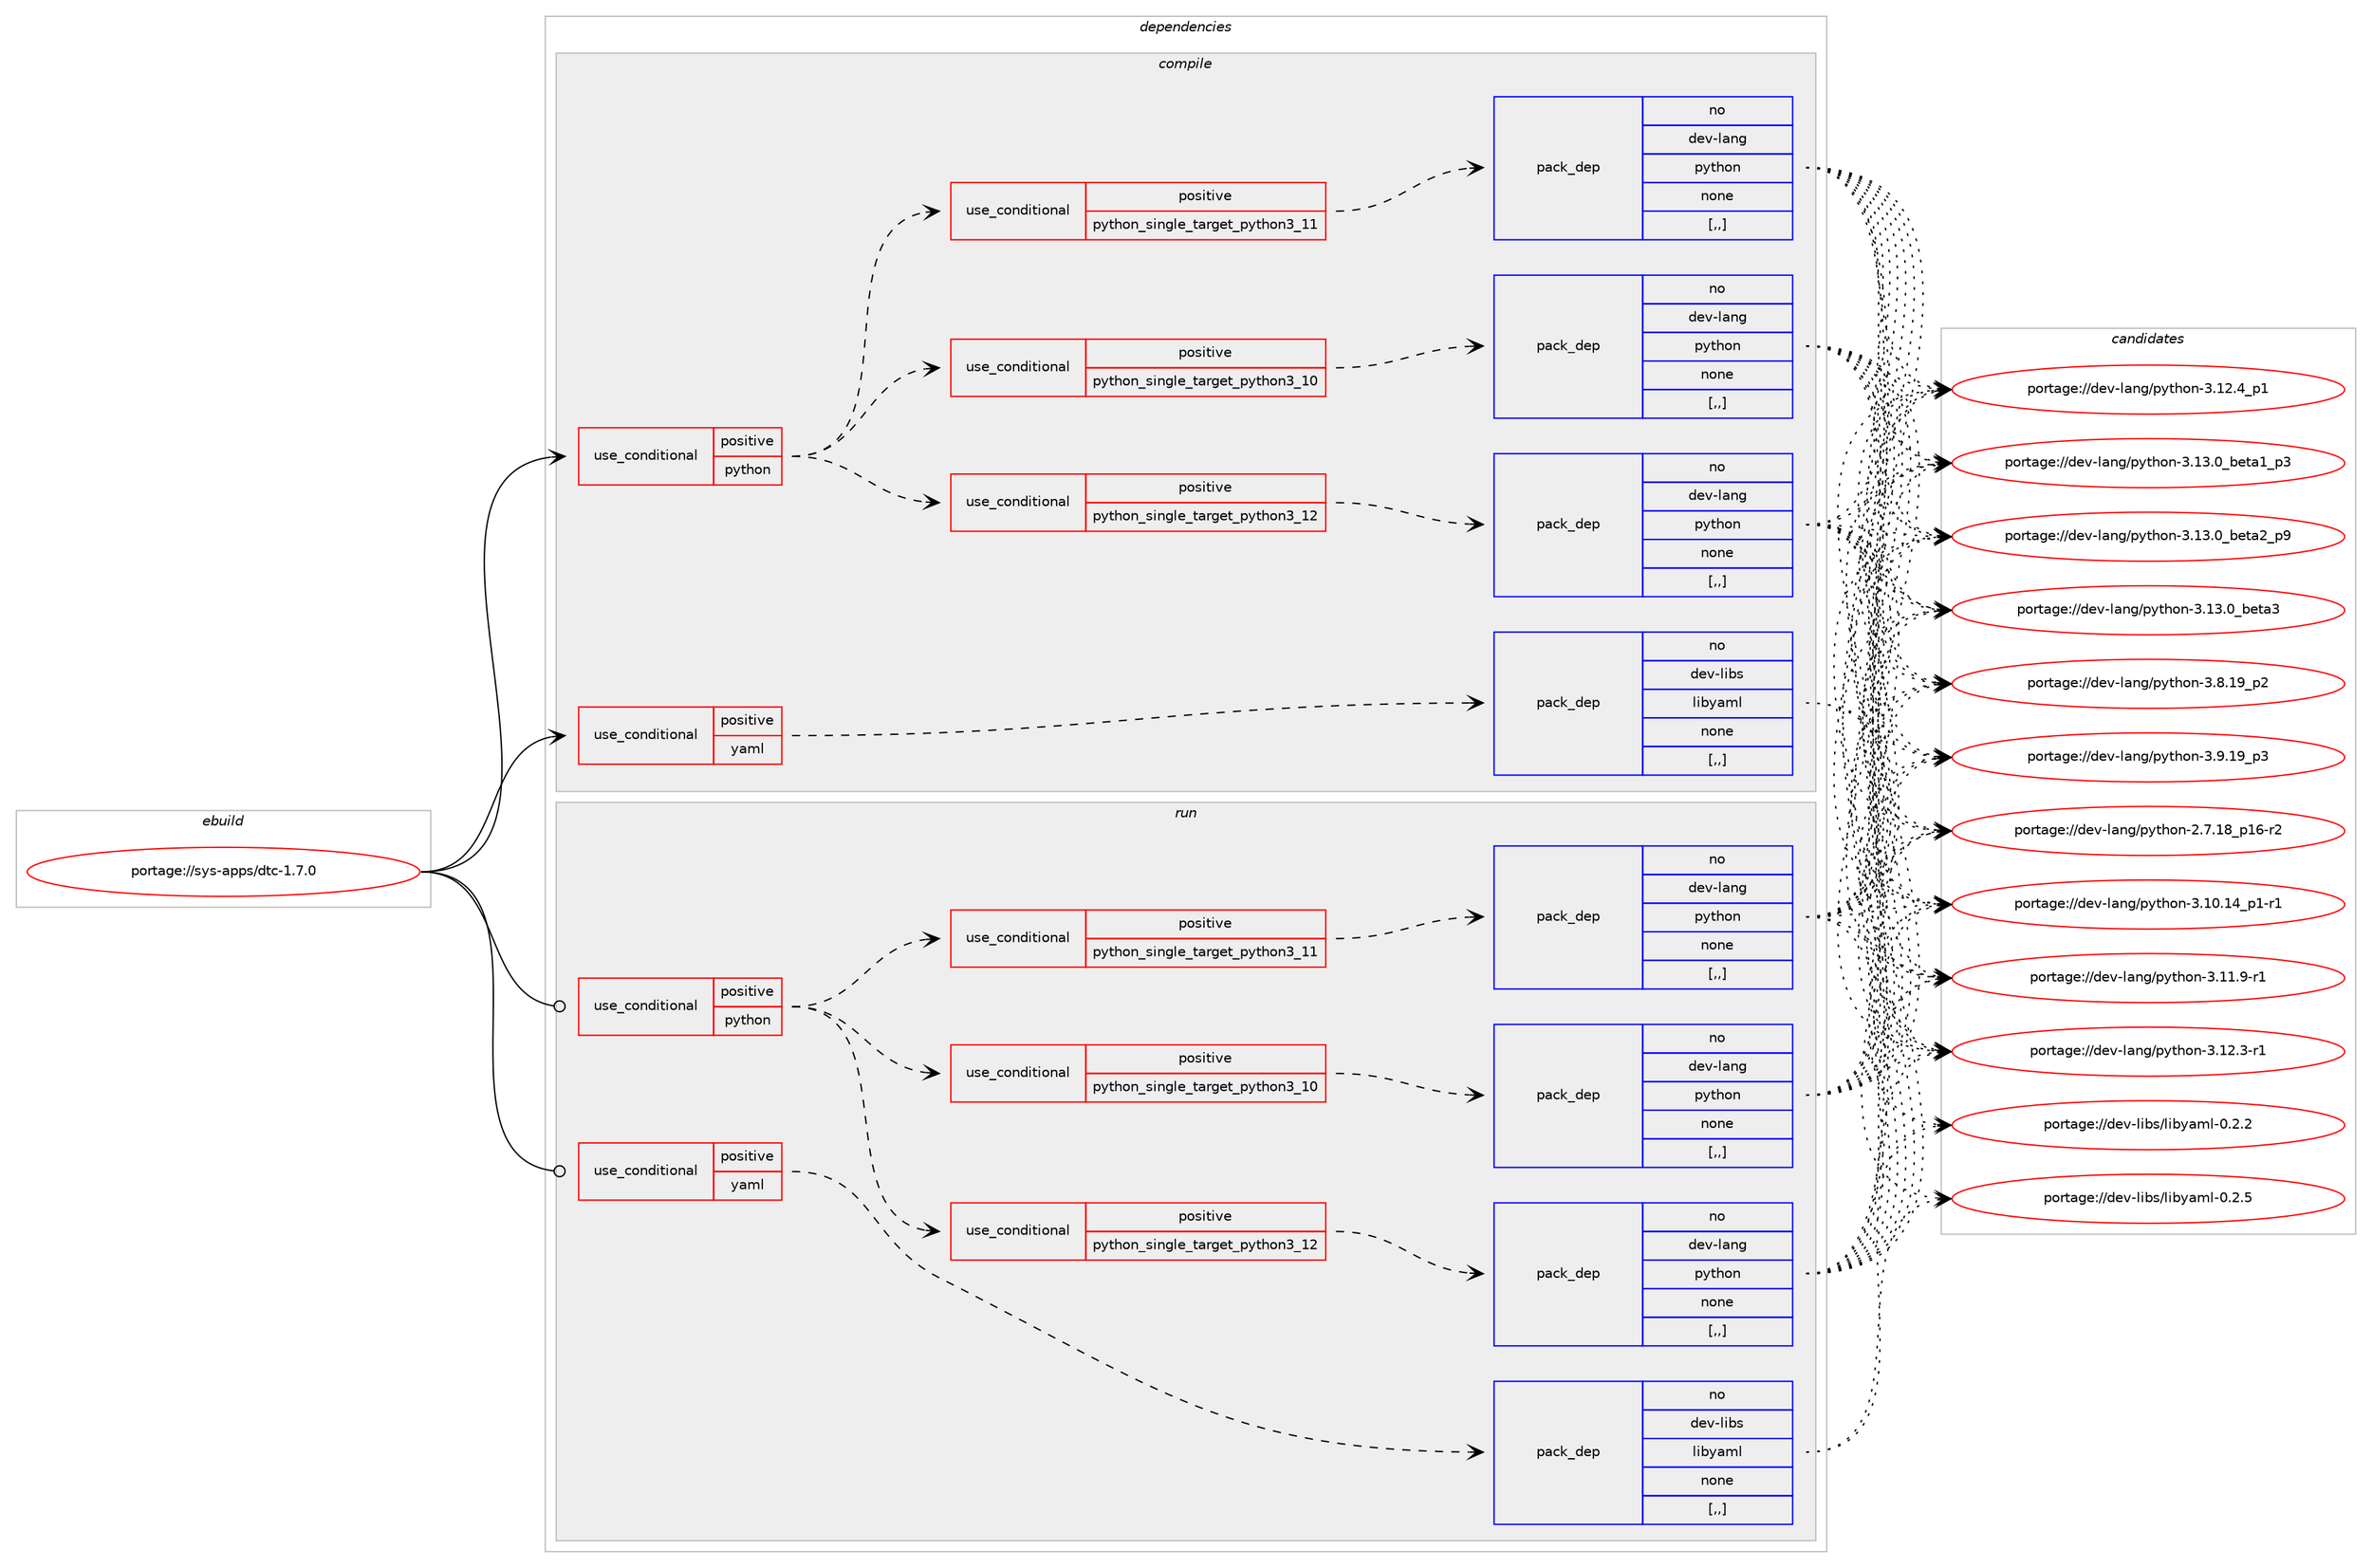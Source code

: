 digraph prolog {

# *************
# Graph options
# *************

newrank=true;
concentrate=true;
compound=true;
graph [rankdir=LR,fontname=Helvetica,fontsize=10,ranksep=1.5];#, ranksep=2.5, nodesep=0.2];
edge  [arrowhead=vee];
node  [fontname=Helvetica,fontsize=10];

# **********
# The ebuild
# **********

subgraph cluster_leftcol {
color=gray;
rank=same;
label=<<i>ebuild</i>>;
id [label="portage://sys-apps/dtc-1.7.0", color=red, width=4, href="../sys-apps/dtc-1.7.0.svg"];
}

# ****************
# The dependencies
# ****************

subgraph cluster_midcol {
color=gray;
label=<<i>dependencies</i>>;
subgraph cluster_compile {
fillcolor="#eeeeee";
style=filled;
label=<<i>compile</i>>;
subgraph cond107917 {
dependency409378 [label=<<TABLE BORDER="0" CELLBORDER="1" CELLSPACING="0" CELLPADDING="4"><TR><TD ROWSPAN="3" CELLPADDING="10">use_conditional</TD></TR><TR><TD>positive</TD></TR><TR><TD>python</TD></TR></TABLE>>, shape=none, color=red];
subgraph cond107918 {
dependency409379 [label=<<TABLE BORDER="0" CELLBORDER="1" CELLSPACING="0" CELLPADDING="4"><TR><TD ROWSPAN="3" CELLPADDING="10">use_conditional</TD></TR><TR><TD>positive</TD></TR><TR><TD>python_single_target_python3_10</TD></TR></TABLE>>, shape=none, color=red];
subgraph pack298612 {
dependency409380 [label=<<TABLE BORDER="0" CELLBORDER="1" CELLSPACING="0" CELLPADDING="4" WIDTH="220"><TR><TD ROWSPAN="6" CELLPADDING="30">pack_dep</TD></TR><TR><TD WIDTH="110">no</TD></TR><TR><TD>dev-lang</TD></TR><TR><TD>python</TD></TR><TR><TD>none</TD></TR><TR><TD>[,,]</TD></TR></TABLE>>, shape=none, color=blue];
}
dependency409379:e -> dependency409380:w [weight=20,style="dashed",arrowhead="vee"];
}
dependency409378:e -> dependency409379:w [weight=20,style="dashed",arrowhead="vee"];
subgraph cond107919 {
dependency409381 [label=<<TABLE BORDER="0" CELLBORDER="1" CELLSPACING="0" CELLPADDING="4"><TR><TD ROWSPAN="3" CELLPADDING="10">use_conditional</TD></TR><TR><TD>positive</TD></TR><TR><TD>python_single_target_python3_11</TD></TR></TABLE>>, shape=none, color=red];
subgraph pack298613 {
dependency409382 [label=<<TABLE BORDER="0" CELLBORDER="1" CELLSPACING="0" CELLPADDING="4" WIDTH="220"><TR><TD ROWSPAN="6" CELLPADDING="30">pack_dep</TD></TR><TR><TD WIDTH="110">no</TD></TR><TR><TD>dev-lang</TD></TR><TR><TD>python</TD></TR><TR><TD>none</TD></TR><TR><TD>[,,]</TD></TR></TABLE>>, shape=none, color=blue];
}
dependency409381:e -> dependency409382:w [weight=20,style="dashed",arrowhead="vee"];
}
dependency409378:e -> dependency409381:w [weight=20,style="dashed",arrowhead="vee"];
subgraph cond107920 {
dependency409383 [label=<<TABLE BORDER="0" CELLBORDER="1" CELLSPACING="0" CELLPADDING="4"><TR><TD ROWSPAN="3" CELLPADDING="10">use_conditional</TD></TR><TR><TD>positive</TD></TR><TR><TD>python_single_target_python3_12</TD></TR></TABLE>>, shape=none, color=red];
subgraph pack298614 {
dependency409384 [label=<<TABLE BORDER="0" CELLBORDER="1" CELLSPACING="0" CELLPADDING="4" WIDTH="220"><TR><TD ROWSPAN="6" CELLPADDING="30">pack_dep</TD></TR><TR><TD WIDTH="110">no</TD></TR><TR><TD>dev-lang</TD></TR><TR><TD>python</TD></TR><TR><TD>none</TD></TR><TR><TD>[,,]</TD></TR></TABLE>>, shape=none, color=blue];
}
dependency409383:e -> dependency409384:w [weight=20,style="dashed",arrowhead="vee"];
}
dependency409378:e -> dependency409383:w [weight=20,style="dashed",arrowhead="vee"];
}
id:e -> dependency409378:w [weight=20,style="solid",arrowhead="vee"];
subgraph cond107921 {
dependency409385 [label=<<TABLE BORDER="0" CELLBORDER="1" CELLSPACING="0" CELLPADDING="4"><TR><TD ROWSPAN="3" CELLPADDING="10">use_conditional</TD></TR><TR><TD>positive</TD></TR><TR><TD>yaml</TD></TR></TABLE>>, shape=none, color=red];
subgraph pack298615 {
dependency409386 [label=<<TABLE BORDER="0" CELLBORDER="1" CELLSPACING="0" CELLPADDING="4" WIDTH="220"><TR><TD ROWSPAN="6" CELLPADDING="30">pack_dep</TD></TR><TR><TD WIDTH="110">no</TD></TR><TR><TD>dev-libs</TD></TR><TR><TD>libyaml</TD></TR><TR><TD>none</TD></TR><TR><TD>[,,]</TD></TR></TABLE>>, shape=none, color=blue];
}
dependency409385:e -> dependency409386:w [weight=20,style="dashed",arrowhead="vee"];
}
id:e -> dependency409385:w [weight=20,style="solid",arrowhead="vee"];
}
subgraph cluster_compileandrun {
fillcolor="#eeeeee";
style=filled;
label=<<i>compile and run</i>>;
}
subgraph cluster_run {
fillcolor="#eeeeee";
style=filled;
label=<<i>run</i>>;
subgraph cond107922 {
dependency409387 [label=<<TABLE BORDER="0" CELLBORDER="1" CELLSPACING="0" CELLPADDING="4"><TR><TD ROWSPAN="3" CELLPADDING="10">use_conditional</TD></TR><TR><TD>positive</TD></TR><TR><TD>python</TD></TR></TABLE>>, shape=none, color=red];
subgraph cond107923 {
dependency409388 [label=<<TABLE BORDER="0" CELLBORDER="1" CELLSPACING="0" CELLPADDING="4"><TR><TD ROWSPAN="3" CELLPADDING="10">use_conditional</TD></TR><TR><TD>positive</TD></TR><TR><TD>python_single_target_python3_10</TD></TR></TABLE>>, shape=none, color=red];
subgraph pack298616 {
dependency409389 [label=<<TABLE BORDER="0" CELLBORDER="1" CELLSPACING="0" CELLPADDING="4" WIDTH="220"><TR><TD ROWSPAN="6" CELLPADDING="30">pack_dep</TD></TR><TR><TD WIDTH="110">no</TD></TR><TR><TD>dev-lang</TD></TR><TR><TD>python</TD></TR><TR><TD>none</TD></TR><TR><TD>[,,]</TD></TR></TABLE>>, shape=none, color=blue];
}
dependency409388:e -> dependency409389:w [weight=20,style="dashed",arrowhead="vee"];
}
dependency409387:e -> dependency409388:w [weight=20,style="dashed",arrowhead="vee"];
subgraph cond107924 {
dependency409390 [label=<<TABLE BORDER="0" CELLBORDER="1" CELLSPACING="0" CELLPADDING="4"><TR><TD ROWSPAN="3" CELLPADDING="10">use_conditional</TD></TR><TR><TD>positive</TD></TR><TR><TD>python_single_target_python3_11</TD></TR></TABLE>>, shape=none, color=red];
subgraph pack298617 {
dependency409391 [label=<<TABLE BORDER="0" CELLBORDER="1" CELLSPACING="0" CELLPADDING="4" WIDTH="220"><TR><TD ROWSPAN="6" CELLPADDING="30">pack_dep</TD></TR><TR><TD WIDTH="110">no</TD></TR><TR><TD>dev-lang</TD></TR><TR><TD>python</TD></TR><TR><TD>none</TD></TR><TR><TD>[,,]</TD></TR></TABLE>>, shape=none, color=blue];
}
dependency409390:e -> dependency409391:w [weight=20,style="dashed",arrowhead="vee"];
}
dependency409387:e -> dependency409390:w [weight=20,style="dashed",arrowhead="vee"];
subgraph cond107925 {
dependency409392 [label=<<TABLE BORDER="0" CELLBORDER="1" CELLSPACING="0" CELLPADDING="4"><TR><TD ROWSPAN="3" CELLPADDING="10">use_conditional</TD></TR><TR><TD>positive</TD></TR><TR><TD>python_single_target_python3_12</TD></TR></TABLE>>, shape=none, color=red];
subgraph pack298618 {
dependency409393 [label=<<TABLE BORDER="0" CELLBORDER="1" CELLSPACING="0" CELLPADDING="4" WIDTH="220"><TR><TD ROWSPAN="6" CELLPADDING="30">pack_dep</TD></TR><TR><TD WIDTH="110">no</TD></TR><TR><TD>dev-lang</TD></TR><TR><TD>python</TD></TR><TR><TD>none</TD></TR><TR><TD>[,,]</TD></TR></TABLE>>, shape=none, color=blue];
}
dependency409392:e -> dependency409393:w [weight=20,style="dashed",arrowhead="vee"];
}
dependency409387:e -> dependency409392:w [weight=20,style="dashed",arrowhead="vee"];
}
id:e -> dependency409387:w [weight=20,style="solid",arrowhead="odot"];
subgraph cond107926 {
dependency409394 [label=<<TABLE BORDER="0" CELLBORDER="1" CELLSPACING="0" CELLPADDING="4"><TR><TD ROWSPAN="3" CELLPADDING="10">use_conditional</TD></TR><TR><TD>positive</TD></TR><TR><TD>yaml</TD></TR></TABLE>>, shape=none, color=red];
subgraph pack298619 {
dependency409395 [label=<<TABLE BORDER="0" CELLBORDER="1" CELLSPACING="0" CELLPADDING="4" WIDTH="220"><TR><TD ROWSPAN="6" CELLPADDING="30">pack_dep</TD></TR><TR><TD WIDTH="110">no</TD></TR><TR><TD>dev-libs</TD></TR><TR><TD>libyaml</TD></TR><TR><TD>none</TD></TR><TR><TD>[,,]</TD></TR></TABLE>>, shape=none, color=blue];
}
dependency409394:e -> dependency409395:w [weight=20,style="dashed",arrowhead="vee"];
}
id:e -> dependency409394:w [weight=20,style="solid",arrowhead="odot"];
}
}

# **************
# The candidates
# **************

subgraph cluster_choices {
rank=same;
color=gray;
label=<<i>candidates</i>>;

subgraph choice298612 {
color=black;
nodesep=1;
choice100101118451089711010347112121116104111110455046554649569511249544511450 [label="portage://dev-lang/python-2.7.18_p16-r2", color=red, width=4,href="../dev-lang/python-2.7.18_p16-r2.svg"];
choice100101118451089711010347112121116104111110455146494846495295112494511449 [label="portage://dev-lang/python-3.10.14_p1-r1", color=red, width=4,href="../dev-lang/python-3.10.14_p1-r1.svg"];
choice100101118451089711010347112121116104111110455146494946574511449 [label="portage://dev-lang/python-3.11.9-r1", color=red, width=4,href="../dev-lang/python-3.11.9-r1.svg"];
choice100101118451089711010347112121116104111110455146495046514511449 [label="portage://dev-lang/python-3.12.3-r1", color=red, width=4,href="../dev-lang/python-3.12.3-r1.svg"];
choice100101118451089711010347112121116104111110455146495046529511249 [label="portage://dev-lang/python-3.12.4_p1", color=red, width=4,href="../dev-lang/python-3.12.4_p1.svg"];
choice10010111845108971101034711212111610411111045514649514648959810111697499511251 [label="portage://dev-lang/python-3.13.0_beta1_p3", color=red, width=4,href="../dev-lang/python-3.13.0_beta1_p3.svg"];
choice10010111845108971101034711212111610411111045514649514648959810111697509511257 [label="portage://dev-lang/python-3.13.0_beta2_p9", color=red, width=4,href="../dev-lang/python-3.13.0_beta2_p9.svg"];
choice1001011184510897110103471121211161041111104551464951464895981011169751 [label="portage://dev-lang/python-3.13.0_beta3", color=red, width=4,href="../dev-lang/python-3.13.0_beta3.svg"];
choice100101118451089711010347112121116104111110455146564649579511250 [label="portage://dev-lang/python-3.8.19_p2", color=red, width=4,href="../dev-lang/python-3.8.19_p2.svg"];
choice100101118451089711010347112121116104111110455146574649579511251 [label="portage://dev-lang/python-3.9.19_p3", color=red, width=4,href="../dev-lang/python-3.9.19_p3.svg"];
dependency409380:e -> choice100101118451089711010347112121116104111110455046554649569511249544511450:w [style=dotted,weight="100"];
dependency409380:e -> choice100101118451089711010347112121116104111110455146494846495295112494511449:w [style=dotted,weight="100"];
dependency409380:e -> choice100101118451089711010347112121116104111110455146494946574511449:w [style=dotted,weight="100"];
dependency409380:e -> choice100101118451089711010347112121116104111110455146495046514511449:w [style=dotted,weight="100"];
dependency409380:e -> choice100101118451089711010347112121116104111110455146495046529511249:w [style=dotted,weight="100"];
dependency409380:e -> choice10010111845108971101034711212111610411111045514649514648959810111697499511251:w [style=dotted,weight="100"];
dependency409380:e -> choice10010111845108971101034711212111610411111045514649514648959810111697509511257:w [style=dotted,weight="100"];
dependency409380:e -> choice1001011184510897110103471121211161041111104551464951464895981011169751:w [style=dotted,weight="100"];
dependency409380:e -> choice100101118451089711010347112121116104111110455146564649579511250:w [style=dotted,weight="100"];
dependency409380:e -> choice100101118451089711010347112121116104111110455146574649579511251:w [style=dotted,weight="100"];
}
subgraph choice298613 {
color=black;
nodesep=1;
choice100101118451089711010347112121116104111110455046554649569511249544511450 [label="portage://dev-lang/python-2.7.18_p16-r2", color=red, width=4,href="../dev-lang/python-2.7.18_p16-r2.svg"];
choice100101118451089711010347112121116104111110455146494846495295112494511449 [label="portage://dev-lang/python-3.10.14_p1-r1", color=red, width=4,href="../dev-lang/python-3.10.14_p1-r1.svg"];
choice100101118451089711010347112121116104111110455146494946574511449 [label="portage://dev-lang/python-3.11.9-r1", color=red, width=4,href="../dev-lang/python-3.11.9-r1.svg"];
choice100101118451089711010347112121116104111110455146495046514511449 [label="portage://dev-lang/python-3.12.3-r1", color=red, width=4,href="../dev-lang/python-3.12.3-r1.svg"];
choice100101118451089711010347112121116104111110455146495046529511249 [label="portage://dev-lang/python-3.12.4_p1", color=red, width=4,href="../dev-lang/python-3.12.4_p1.svg"];
choice10010111845108971101034711212111610411111045514649514648959810111697499511251 [label="portage://dev-lang/python-3.13.0_beta1_p3", color=red, width=4,href="../dev-lang/python-3.13.0_beta1_p3.svg"];
choice10010111845108971101034711212111610411111045514649514648959810111697509511257 [label="portage://dev-lang/python-3.13.0_beta2_p9", color=red, width=4,href="../dev-lang/python-3.13.0_beta2_p9.svg"];
choice1001011184510897110103471121211161041111104551464951464895981011169751 [label="portage://dev-lang/python-3.13.0_beta3", color=red, width=4,href="../dev-lang/python-3.13.0_beta3.svg"];
choice100101118451089711010347112121116104111110455146564649579511250 [label="portage://dev-lang/python-3.8.19_p2", color=red, width=4,href="../dev-lang/python-3.8.19_p2.svg"];
choice100101118451089711010347112121116104111110455146574649579511251 [label="portage://dev-lang/python-3.9.19_p3", color=red, width=4,href="../dev-lang/python-3.9.19_p3.svg"];
dependency409382:e -> choice100101118451089711010347112121116104111110455046554649569511249544511450:w [style=dotted,weight="100"];
dependency409382:e -> choice100101118451089711010347112121116104111110455146494846495295112494511449:w [style=dotted,weight="100"];
dependency409382:e -> choice100101118451089711010347112121116104111110455146494946574511449:w [style=dotted,weight="100"];
dependency409382:e -> choice100101118451089711010347112121116104111110455146495046514511449:w [style=dotted,weight="100"];
dependency409382:e -> choice100101118451089711010347112121116104111110455146495046529511249:w [style=dotted,weight="100"];
dependency409382:e -> choice10010111845108971101034711212111610411111045514649514648959810111697499511251:w [style=dotted,weight="100"];
dependency409382:e -> choice10010111845108971101034711212111610411111045514649514648959810111697509511257:w [style=dotted,weight="100"];
dependency409382:e -> choice1001011184510897110103471121211161041111104551464951464895981011169751:w [style=dotted,weight="100"];
dependency409382:e -> choice100101118451089711010347112121116104111110455146564649579511250:w [style=dotted,weight="100"];
dependency409382:e -> choice100101118451089711010347112121116104111110455146574649579511251:w [style=dotted,weight="100"];
}
subgraph choice298614 {
color=black;
nodesep=1;
choice100101118451089711010347112121116104111110455046554649569511249544511450 [label="portage://dev-lang/python-2.7.18_p16-r2", color=red, width=4,href="../dev-lang/python-2.7.18_p16-r2.svg"];
choice100101118451089711010347112121116104111110455146494846495295112494511449 [label="portage://dev-lang/python-3.10.14_p1-r1", color=red, width=4,href="../dev-lang/python-3.10.14_p1-r1.svg"];
choice100101118451089711010347112121116104111110455146494946574511449 [label="portage://dev-lang/python-3.11.9-r1", color=red, width=4,href="../dev-lang/python-3.11.9-r1.svg"];
choice100101118451089711010347112121116104111110455146495046514511449 [label="portage://dev-lang/python-3.12.3-r1", color=red, width=4,href="../dev-lang/python-3.12.3-r1.svg"];
choice100101118451089711010347112121116104111110455146495046529511249 [label="portage://dev-lang/python-3.12.4_p1", color=red, width=4,href="../dev-lang/python-3.12.4_p1.svg"];
choice10010111845108971101034711212111610411111045514649514648959810111697499511251 [label="portage://dev-lang/python-3.13.0_beta1_p3", color=red, width=4,href="../dev-lang/python-3.13.0_beta1_p3.svg"];
choice10010111845108971101034711212111610411111045514649514648959810111697509511257 [label="portage://dev-lang/python-3.13.0_beta2_p9", color=red, width=4,href="../dev-lang/python-3.13.0_beta2_p9.svg"];
choice1001011184510897110103471121211161041111104551464951464895981011169751 [label="portage://dev-lang/python-3.13.0_beta3", color=red, width=4,href="../dev-lang/python-3.13.0_beta3.svg"];
choice100101118451089711010347112121116104111110455146564649579511250 [label="portage://dev-lang/python-3.8.19_p2", color=red, width=4,href="../dev-lang/python-3.8.19_p2.svg"];
choice100101118451089711010347112121116104111110455146574649579511251 [label="portage://dev-lang/python-3.9.19_p3", color=red, width=4,href="../dev-lang/python-3.9.19_p3.svg"];
dependency409384:e -> choice100101118451089711010347112121116104111110455046554649569511249544511450:w [style=dotted,weight="100"];
dependency409384:e -> choice100101118451089711010347112121116104111110455146494846495295112494511449:w [style=dotted,weight="100"];
dependency409384:e -> choice100101118451089711010347112121116104111110455146494946574511449:w [style=dotted,weight="100"];
dependency409384:e -> choice100101118451089711010347112121116104111110455146495046514511449:w [style=dotted,weight="100"];
dependency409384:e -> choice100101118451089711010347112121116104111110455146495046529511249:w [style=dotted,weight="100"];
dependency409384:e -> choice10010111845108971101034711212111610411111045514649514648959810111697499511251:w [style=dotted,weight="100"];
dependency409384:e -> choice10010111845108971101034711212111610411111045514649514648959810111697509511257:w [style=dotted,weight="100"];
dependency409384:e -> choice1001011184510897110103471121211161041111104551464951464895981011169751:w [style=dotted,weight="100"];
dependency409384:e -> choice100101118451089711010347112121116104111110455146564649579511250:w [style=dotted,weight="100"];
dependency409384:e -> choice100101118451089711010347112121116104111110455146574649579511251:w [style=dotted,weight="100"];
}
subgraph choice298615 {
color=black;
nodesep=1;
choice1001011184510810598115471081059812197109108454846504650 [label="portage://dev-libs/libyaml-0.2.2", color=red, width=4,href="../dev-libs/libyaml-0.2.2.svg"];
choice1001011184510810598115471081059812197109108454846504653 [label="portage://dev-libs/libyaml-0.2.5", color=red, width=4,href="../dev-libs/libyaml-0.2.5.svg"];
dependency409386:e -> choice1001011184510810598115471081059812197109108454846504650:w [style=dotted,weight="100"];
dependency409386:e -> choice1001011184510810598115471081059812197109108454846504653:w [style=dotted,weight="100"];
}
subgraph choice298616 {
color=black;
nodesep=1;
choice100101118451089711010347112121116104111110455046554649569511249544511450 [label="portage://dev-lang/python-2.7.18_p16-r2", color=red, width=4,href="../dev-lang/python-2.7.18_p16-r2.svg"];
choice100101118451089711010347112121116104111110455146494846495295112494511449 [label="portage://dev-lang/python-3.10.14_p1-r1", color=red, width=4,href="../dev-lang/python-3.10.14_p1-r1.svg"];
choice100101118451089711010347112121116104111110455146494946574511449 [label="portage://dev-lang/python-3.11.9-r1", color=red, width=4,href="../dev-lang/python-3.11.9-r1.svg"];
choice100101118451089711010347112121116104111110455146495046514511449 [label="portage://dev-lang/python-3.12.3-r1", color=red, width=4,href="../dev-lang/python-3.12.3-r1.svg"];
choice100101118451089711010347112121116104111110455146495046529511249 [label="portage://dev-lang/python-3.12.4_p1", color=red, width=4,href="../dev-lang/python-3.12.4_p1.svg"];
choice10010111845108971101034711212111610411111045514649514648959810111697499511251 [label="portage://dev-lang/python-3.13.0_beta1_p3", color=red, width=4,href="../dev-lang/python-3.13.0_beta1_p3.svg"];
choice10010111845108971101034711212111610411111045514649514648959810111697509511257 [label="portage://dev-lang/python-3.13.0_beta2_p9", color=red, width=4,href="../dev-lang/python-3.13.0_beta2_p9.svg"];
choice1001011184510897110103471121211161041111104551464951464895981011169751 [label="portage://dev-lang/python-3.13.0_beta3", color=red, width=4,href="../dev-lang/python-3.13.0_beta3.svg"];
choice100101118451089711010347112121116104111110455146564649579511250 [label="portage://dev-lang/python-3.8.19_p2", color=red, width=4,href="../dev-lang/python-3.8.19_p2.svg"];
choice100101118451089711010347112121116104111110455146574649579511251 [label="portage://dev-lang/python-3.9.19_p3", color=red, width=4,href="../dev-lang/python-3.9.19_p3.svg"];
dependency409389:e -> choice100101118451089711010347112121116104111110455046554649569511249544511450:w [style=dotted,weight="100"];
dependency409389:e -> choice100101118451089711010347112121116104111110455146494846495295112494511449:w [style=dotted,weight="100"];
dependency409389:e -> choice100101118451089711010347112121116104111110455146494946574511449:w [style=dotted,weight="100"];
dependency409389:e -> choice100101118451089711010347112121116104111110455146495046514511449:w [style=dotted,weight="100"];
dependency409389:e -> choice100101118451089711010347112121116104111110455146495046529511249:w [style=dotted,weight="100"];
dependency409389:e -> choice10010111845108971101034711212111610411111045514649514648959810111697499511251:w [style=dotted,weight="100"];
dependency409389:e -> choice10010111845108971101034711212111610411111045514649514648959810111697509511257:w [style=dotted,weight="100"];
dependency409389:e -> choice1001011184510897110103471121211161041111104551464951464895981011169751:w [style=dotted,weight="100"];
dependency409389:e -> choice100101118451089711010347112121116104111110455146564649579511250:w [style=dotted,weight="100"];
dependency409389:e -> choice100101118451089711010347112121116104111110455146574649579511251:w [style=dotted,weight="100"];
}
subgraph choice298617 {
color=black;
nodesep=1;
choice100101118451089711010347112121116104111110455046554649569511249544511450 [label="portage://dev-lang/python-2.7.18_p16-r2", color=red, width=4,href="../dev-lang/python-2.7.18_p16-r2.svg"];
choice100101118451089711010347112121116104111110455146494846495295112494511449 [label="portage://dev-lang/python-3.10.14_p1-r1", color=red, width=4,href="../dev-lang/python-3.10.14_p1-r1.svg"];
choice100101118451089711010347112121116104111110455146494946574511449 [label="portage://dev-lang/python-3.11.9-r1", color=red, width=4,href="../dev-lang/python-3.11.9-r1.svg"];
choice100101118451089711010347112121116104111110455146495046514511449 [label="portage://dev-lang/python-3.12.3-r1", color=red, width=4,href="../dev-lang/python-3.12.3-r1.svg"];
choice100101118451089711010347112121116104111110455146495046529511249 [label="portage://dev-lang/python-3.12.4_p1", color=red, width=4,href="../dev-lang/python-3.12.4_p1.svg"];
choice10010111845108971101034711212111610411111045514649514648959810111697499511251 [label="portage://dev-lang/python-3.13.0_beta1_p3", color=red, width=4,href="../dev-lang/python-3.13.0_beta1_p3.svg"];
choice10010111845108971101034711212111610411111045514649514648959810111697509511257 [label="portage://dev-lang/python-3.13.0_beta2_p9", color=red, width=4,href="../dev-lang/python-3.13.0_beta2_p9.svg"];
choice1001011184510897110103471121211161041111104551464951464895981011169751 [label="portage://dev-lang/python-3.13.0_beta3", color=red, width=4,href="../dev-lang/python-3.13.0_beta3.svg"];
choice100101118451089711010347112121116104111110455146564649579511250 [label="portage://dev-lang/python-3.8.19_p2", color=red, width=4,href="../dev-lang/python-3.8.19_p2.svg"];
choice100101118451089711010347112121116104111110455146574649579511251 [label="portage://dev-lang/python-3.9.19_p3", color=red, width=4,href="../dev-lang/python-3.9.19_p3.svg"];
dependency409391:e -> choice100101118451089711010347112121116104111110455046554649569511249544511450:w [style=dotted,weight="100"];
dependency409391:e -> choice100101118451089711010347112121116104111110455146494846495295112494511449:w [style=dotted,weight="100"];
dependency409391:e -> choice100101118451089711010347112121116104111110455146494946574511449:w [style=dotted,weight="100"];
dependency409391:e -> choice100101118451089711010347112121116104111110455146495046514511449:w [style=dotted,weight="100"];
dependency409391:e -> choice100101118451089711010347112121116104111110455146495046529511249:w [style=dotted,weight="100"];
dependency409391:e -> choice10010111845108971101034711212111610411111045514649514648959810111697499511251:w [style=dotted,weight="100"];
dependency409391:e -> choice10010111845108971101034711212111610411111045514649514648959810111697509511257:w [style=dotted,weight="100"];
dependency409391:e -> choice1001011184510897110103471121211161041111104551464951464895981011169751:w [style=dotted,weight="100"];
dependency409391:e -> choice100101118451089711010347112121116104111110455146564649579511250:w [style=dotted,weight="100"];
dependency409391:e -> choice100101118451089711010347112121116104111110455146574649579511251:w [style=dotted,weight="100"];
}
subgraph choice298618 {
color=black;
nodesep=1;
choice100101118451089711010347112121116104111110455046554649569511249544511450 [label="portage://dev-lang/python-2.7.18_p16-r2", color=red, width=4,href="../dev-lang/python-2.7.18_p16-r2.svg"];
choice100101118451089711010347112121116104111110455146494846495295112494511449 [label="portage://dev-lang/python-3.10.14_p1-r1", color=red, width=4,href="../dev-lang/python-3.10.14_p1-r1.svg"];
choice100101118451089711010347112121116104111110455146494946574511449 [label="portage://dev-lang/python-3.11.9-r1", color=red, width=4,href="../dev-lang/python-3.11.9-r1.svg"];
choice100101118451089711010347112121116104111110455146495046514511449 [label="portage://dev-lang/python-3.12.3-r1", color=red, width=4,href="../dev-lang/python-3.12.3-r1.svg"];
choice100101118451089711010347112121116104111110455146495046529511249 [label="portage://dev-lang/python-3.12.4_p1", color=red, width=4,href="../dev-lang/python-3.12.4_p1.svg"];
choice10010111845108971101034711212111610411111045514649514648959810111697499511251 [label="portage://dev-lang/python-3.13.0_beta1_p3", color=red, width=4,href="../dev-lang/python-3.13.0_beta1_p3.svg"];
choice10010111845108971101034711212111610411111045514649514648959810111697509511257 [label="portage://dev-lang/python-3.13.0_beta2_p9", color=red, width=4,href="../dev-lang/python-3.13.0_beta2_p9.svg"];
choice1001011184510897110103471121211161041111104551464951464895981011169751 [label="portage://dev-lang/python-3.13.0_beta3", color=red, width=4,href="../dev-lang/python-3.13.0_beta3.svg"];
choice100101118451089711010347112121116104111110455146564649579511250 [label="portage://dev-lang/python-3.8.19_p2", color=red, width=4,href="../dev-lang/python-3.8.19_p2.svg"];
choice100101118451089711010347112121116104111110455146574649579511251 [label="portage://dev-lang/python-3.9.19_p3", color=red, width=4,href="../dev-lang/python-3.9.19_p3.svg"];
dependency409393:e -> choice100101118451089711010347112121116104111110455046554649569511249544511450:w [style=dotted,weight="100"];
dependency409393:e -> choice100101118451089711010347112121116104111110455146494846495295112494511449:w [style=dotted,weight="100"];
dependency409393:e -> choice100101118451089711010347112121116104111110455146494946574511449:w [style=dotted,weight="100"];
dependency409393:e -> choice100101118451089711010347112121116104111110455146495046514511449:w [style=dotted,weight="100"];
dependency409393:e -> choice100101118451089711010347112121116104111110455146495046529511249:w [style=dotted,weight="100"];
dependency409393:e -> choice10010111845108971101034711212111610411111045514649514648959810111697499511251:w [style=dotted,weight="100"];
dependency409393:e -> choice10010111845108971101034711212111610411111045514649514648959810111697509511257:w [style=dotted,weight="100"];
dependency409393:e -> choice1001011184510897110103471121211161041111104551464951464895981011169751:w [style=dotted,weight="100"];
dependency409393:e -> choice100101118451089711010347112121116104111110455146564649579511250:w [style=dotted,weight="100"];
dependency409393:e -> choice100101118451089711010347112121116104111110455146574649579511251:w [style=dotted,weight="100"];
}
subgraph choice298619 {
color=black;
nodesep=1;
choice1001011184510810598115471081059812197109108454846504650 [label="portage://dev-libs/libyaml-0.2.2", color=red, width=4,href="../dev-libs/libyaml-0.2.2.svg"];
choice1001011184510810598115471081059812197109108454846504653 [label="portage://dev-libs/libyaml-0.2.5", color=red, width=4,href="../dev-libs/libyaml-0.2.5.svg"];
dependency409395:e -> choice1001011184510810598115471081059812197109108454846504650:w [style=dotted,weight="100"];
dependency409395:e -> choice1001011184510810598115471081059812197109108454846504653:w [style=dotted,weight="100"];
}
}

}
